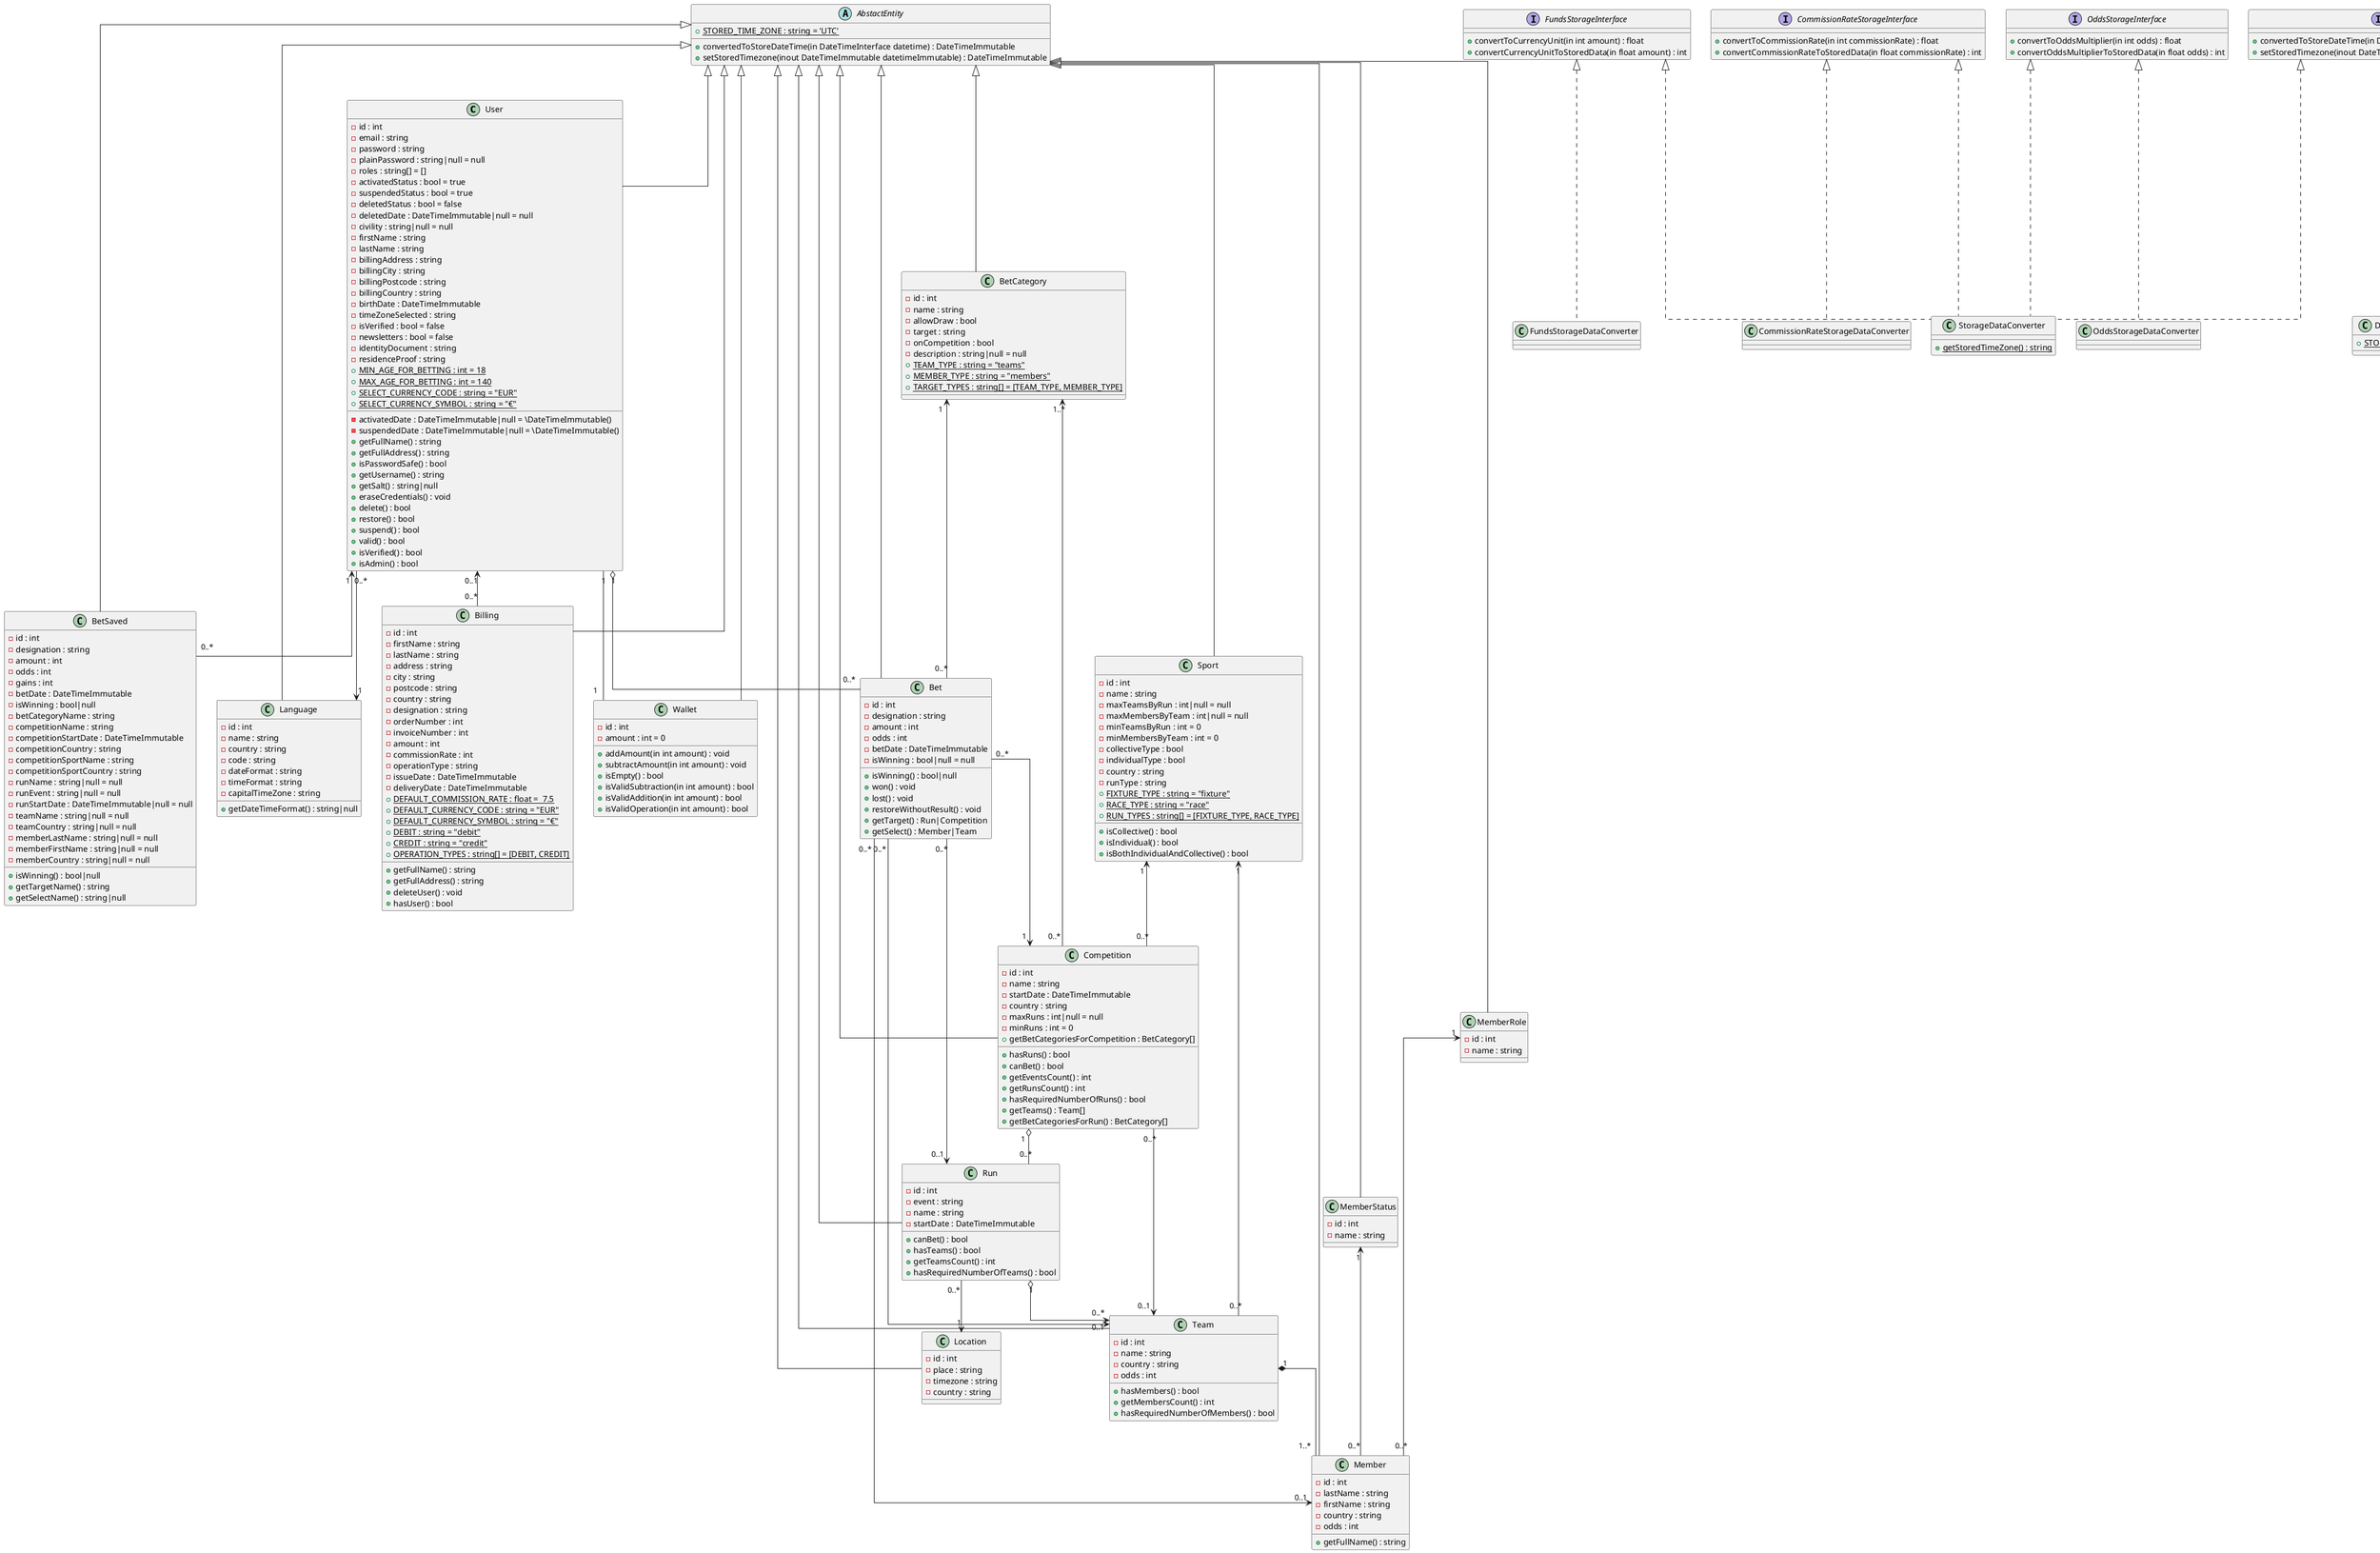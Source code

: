 @startuml parisportif5
skinparam linetype ortho
'plantuml
'Relations :
    'Un utilisateur a une liste des paris qu'il a fait
    User "1" <-- "0..*" BetSaved
    'Un utilisateur a une langue sélectionnée
    User "0..*" --> "1" Language
    'Une facture n'est pas pas forcément lié à un utilisateur existant
    User "0..1" <-- "0..*" Billing
    'Un paris a un type
    BetCategory "1" <-- "0..*" Bet
    'Un utilisateur a un porte-feuille
    User "1" -- "1" Wallet
    'Un utilisateur a des paris
    User "1" o-- "0..*" Bet
    'La compétition a une équipe gagnante
    Competition "0..*" --> "0..1" Team
    'Une compétition a plusieurs rencontre ou course
    Competition "1" o-- "0..*" Run
    'Une rencontre ou une course a un lieu
    Run "0..*" --> "1" Location
    'Une rencontre ou une course a plusieurs équipes
    Run "1" o--> "0..*" Team
    'Une équipe a plusieurs membre
    Team "1" *-- "1..*" Member
    'Une compétition a un sport
    Sport "1" <-- "0..*" Competition
    'Une compétition a une liste de catégorie de paris
    BetCategory "1..*" <-- "0..*" Competition
    'Une équipe a un sport
    Sport "1" <-- "0..*" Team
    'Un membre a un rôle (fonction) tel que pilote, joueur
    MemberRole "1" <-- "0..*" Member
    'Un membre a un status (blessé, titulaire)
    MemberStatus "1" <-- "0..*" Member
    'Liaison potentiel entre un paris et une compétition
    Bet "0..*" --> "1" Competition
    'Liaison potentiel entre un paris et une rencontre ou course
    Bet "0..*" --> "0..1" Run
    'Liaison potentiel entre un paris et une équipe
    Bet "0..*" --> "0..1" Team
    'Liaison potentiel entre un paris et un membre
    Bet "0..*" --> "0..1" Member
    'Implémentation de l'interface FundsStorageInterface par l'objet FundsStorageDataConverter
    FundsStorageInterface <|.. FundsStorageDataConverter
    'Implémentation de l'interface CommissionRateStorageInterface par l'objet CommissionRateStorageDataConverter
    CommissionRateStorageInterface <|.. CommissionRateStorageDataConverter
    'Implémentation de l'interface OddsStorageInterface par l'objet OddsStorageDataConverter
    OddsStorageInterface <|.. OddsStorageDataConverter
    'Implémentation de l'interface DateTimeStorageInterface par l'objet DateTimeStorageDataConverter
    DateTimeStorageInterface <|.. DateTimeStorageDataConverter
    'Implémentation de l'interface FundsStorageInterface par l'objet StorageDataConverter
    FundsStorageInterface <|.. StorageDataConverter
    'Implémentation de l'interface CommissionRateStorageInterface par l'objet StorageDataConverter
    CommissionRateStorageInterface <|.. StorageDataConverter
    'Implémentation de l'interface OddsStorageInterface par l'objet StorageDataConverter
    OddsStorageInterface <|.. StorageDataConverter
    'Implémentation de l'interface DateTimeStorageInterface par l'objet StorageDataConverter
    DateTimeStorageInterface <|.. StorageDataConverter
    '
    AbstactEntity <|-- Bet
    AbstactEntity <|-- Competition
    AbstactEntity <|-- Run
    AbstactEntity <|-- Billing
    AbstactEntity <|-- User
    AbstactEntity <|-- BetSaved
    AbstactEntity <|-- MemberRole
    AbstactEntity <|-- MemberStatus
    AbstactEntity <|-- Member
    AbstactEntity <|-- Wallet
    AbstactEntity <|-- Team
    AbstactEntity <|-- Language
    AbstactEntity <|-- Location
    AbstactEntity <|-- Sport
    AbstactEntity <|-- BetCategory
'Définitions des classes :
    'DateTimeStorageDataConverter
    'Pour convertir le montant enregistré dans la BDD en unité monétaire et vice versa
    interface FundsStorageInterface {
        +convertToCurrencyUnit(in int amount) : float
        +convertCurrencyUnitToStoredData(in float amount) : int
    }
    'Pour convertir le taux de commission enregistré dans la BDD en pourcentage et vice versa
    interface CommissionRateStorageInterface {
        +convertToCommissionRate(in int commissionRate) : float
        +convertCommissionRateToStoredData(in float commissionRate) : int
    }
    'Pour convertir la côte enregistré dans la BDD en float et vice versa
    interface OddsStorageInterface {
        +convertToOddsMultiplier(in int odds) : float
        +convertOddsMultiplierToStoredData(in float odds) : int
    }
    'Pour convertir la date et heure au format de la BDD
    interface DateTimeStorageInterface {
        +convertedToStoreDateTime(in DateTimeInterface datetime) : DateTimeImmutable
        +setStoredTimezone(inout DateTimeImmutable datetimeImmutable) : DateTimeImmutable
    }
    class DateTimeStorageDataConverter {
        +{static} STORED_TIME_ZONE : string = 'UTC'
    }
    class StorageDataConverter {
        +{static} getStoredTimeZone() : string
    }
    abstract AbstactEntity {
        +{static} STORED_TIME_ZONE : string = 'UTC'
        +convertedToStoreDateTime(in DateTimeInterface datetime) : DateTimeImmutable
        +setStoredTimezone(inout DateTimeImmutable datetimeImmutable) : DateTimeImmutable
    }
    'Liste des paris que les utilisateurs ont fait
    class BetSaved {
        -id : int
        -designation : string
        -amount : int
        -odds : int
        -gains : int
        -betDate : DateTimeImmutable
        -isWinning : bool|null
        -betCategoryName : string
        -competitionName : string
        -competitionStartDate : DateTimeImmutable
        -competitionCountry : string
        -competitionSportName : string
        -competitionSportCountry : string
        -runName : string|null = null
        -runEvent : string|null = null
        -runStartDate : DateTimeImmutable|null = null
        -teamName : string|null = null
        -teamCountry : string|null = null
        -memberLastName : string|null = null
        -memberFirstName : string|null = null
        -memberCountry : string|null = null
        +isWinning() : bool|null
        +getTargetName() : string
        +getSelectName() : string|null
    }
    'Rôle du membre (pilote, co-pilote, joueur)
    class MemberRole {
        -id : int
        -name : string
    }
    'Statut du membre (blessé, remplaçant, titulaire)
    class MemberStatus {
        -id : int
        -name : string
    }
    'Porte-feuille de l'utilisateur avec des fonds (de l'argent gagnés)
    class Wallet {
        -id : int
        -amount : int = 0
        +addAmount(in int amount) : void
        +subtractAmount(in int amount) : void
        +isEmpty() : bool
        +isValidSubtraction(in int amount) : bool
        +isValidAddition(in int amount) : bool
        +isValidOperation(in int amount) : bool
    }
    'Utilisateur avec un compte
    class User {
        -id : int
        -email : string
        -password : string
        -plainPassword : string|null = null
        -roles : string[] = []
        -activatedStatus : bool = true
        -activatedDate : DateTimeImmutable|null = \DateTimeImmutable()
        -suspendedStatus : bool = true
        -suspendedDate : DateTimeImmutable|null = \DateTimeImmutable()
        -deletedStatus : bool = false
        -deletedDate : DateTimeImmutable|null = null
        -civility : string|null = null
        -firstName : string
        -lastName : string
        -billingAddress : string
        -billingCity : string
        -billingPostcode : string
        -billingCountry : string
        -birthDate : DateTimeImmutable
        -timeZoneSelected : string
        -isVerified : bool = false
        -newsletters : bool = false
        -identityDocument : string
        -residenceProof : string
        +{static} MIN_AGE_FOR_BETTING : int = 18
        +{static} MAX_AGE_FOR_BETTING : int = 140
        +{static} SELECT_CURRENCY_CODE : string = "EUR"
        +{static} SELECT_CURRENCY_SYMBOL : string = "€"
        +getFullName() : string
        +getFullAddress() : string
        +isPasswordSafe() : bool
        +getUsername() : string
        +getSalt() : string|null
        +eraseCredentials() : void
        +delete() : bool
        +restore() : bool
        +suspend() : bool
        +valid() : bool
        +isVerified() : bool
        +isAdmin() : bool
    }
    'Langue d'affichage de l'utilisateur
    class Language {
        -id : int
        -name : string
        -country : string
        -code : string
        -dateFormat : string
        -timeFormat : string
        -capitalTimeZone : string
        +getDateTimeFormat() : string|null
    }
    'Factures (type=débit ou crédit)
    class Billing {
        -id : int
        -firstName : string
        -lastName : string
        -address : string
        -city : string
        -postcode : string
        -country : string
        -designation : string
        -orderNumber : int
        -invoiceNumber : int
        -amount : int
        -commissionRate : int
        -operationType : string
        -issueDate : DateTimeImmutable
        -deliveryDate : DateTimeImmutable
        +{static} DEFAULT_COMMISSION_RATE : float =  7.5
        +{static} DEFAULT_CURRENCY_CODE : string = "EUR"
        +{static} DEFAULT_CURRENCY_SYMBOL : string = "€"
        +{static} DEBIT : string = "debit"
        +{static} CREDIT : string = "credit"
        +{static} OPERATION_TYPES : string[] = [DEBIT, CREDIT]
        +getFullName() : string
        +getFullAddress() : string
        +deleteUser() : void
        +hasUser() : bool
    }
    'Un paris
    class Bet {
        -id : int
        -designation : string
        -amount : int
        -odds : int
        -betDate : DateTimeImmutable
        -isWinning : bool|null = null
        +isWinning() : bool|null
        +won() : void
        +lost() : void
        +restoreWithoutResult() : void
        +getTarget() : Run|Competition
        +getSelect() : Member|Team
    }
    'Catégorie de paris (ex: Paris sur le résultat)
    class BetCategory {
        -id : int
        -name : string
        -allowDraw : bool
        -target : string
        -onCompetition : bool
        -description : string|null = null
        +{static} TEAM_TYPE : string = "teams"
        +{static} MEMBER_TYPE : string = "members"
        +{static} TARGET_TYPES : string[] = [TEAM_TYPE, MEMBER_TYPE]
    }
    'Lieu de la rencontre/course
    class Location {
        -id : int
        -place : string
        -timezone : string
        -country : string
    }
    'Sport pratiqué (runtype = fixture(match), race(course)) (type = collectif ou individuel ou les deux)
    class Sport {
        -id : int
        -name : string
        -maxTeamsByRun : int|null = null
        -maxMembersByTeam : int|null = null
        -minTeamsByRun : int = 0
        -minMembersByTeam : int = 0
        -collectiveType : bool
        -individualType : bool
        -country : string
        -runType : string
        +{static} FIXTURE_TYPE : string = "fixture"
        +{static} RACE_TYPE : string = "race"
        +{static} RUN_TYPES : string[] = [FIXTURE_TYPE, RACE_TYPE]
        +isCollective() : bool
        +isIndividual() : bool
        +isBothIndividualAndCollective() : bool
    }
    'Compétition (JO, Ligue des Champions, F1 Championnat du monde)
    class Competition {
        -id : int
        -name : string
        -startDate : DateTimeImmutable
        -country : string
        -maxRuns : int|null = null
        -minRuns : int = 0
        +hasRuns() : bool
        +canBet() : bool
        +getEventsCount() : int
        +getRunsCount() : int
        +hasRequiredNumberOfRuns() : bool
        +getTeams() : Team[]
        +getBetCategoriesForCompetition : BetCategory[]
        +getBetCategoriesForRun() : BetCategory[]
    }
    'Un match, une rencontre, une course
    class Run {
        -id : int
        -event : string
        -name : string
        -startDate : DateTimeImmutable
        +canBet() : bool
        +hasTeams() : bool
        +getTeamsCount() : int
        +hasRequiredNumberOfTeams() : bool
    }
    'Joueur ou sportif ou pilote
    class Member {
        -id : int
        -lastName : string
        -firstName : string
        -country : string
        -odds : int
        +getFullName() : string
    }
    'Équipes qui participe à une rencontre, à une course
    class Team {
        -id : int
        -name : string
        -country : string
        -odds : int
        +hasMembers() : bool
        +getMembersCount() : int
        +hasRequiredNumberOfMembers() : bool
    }
@enduml
